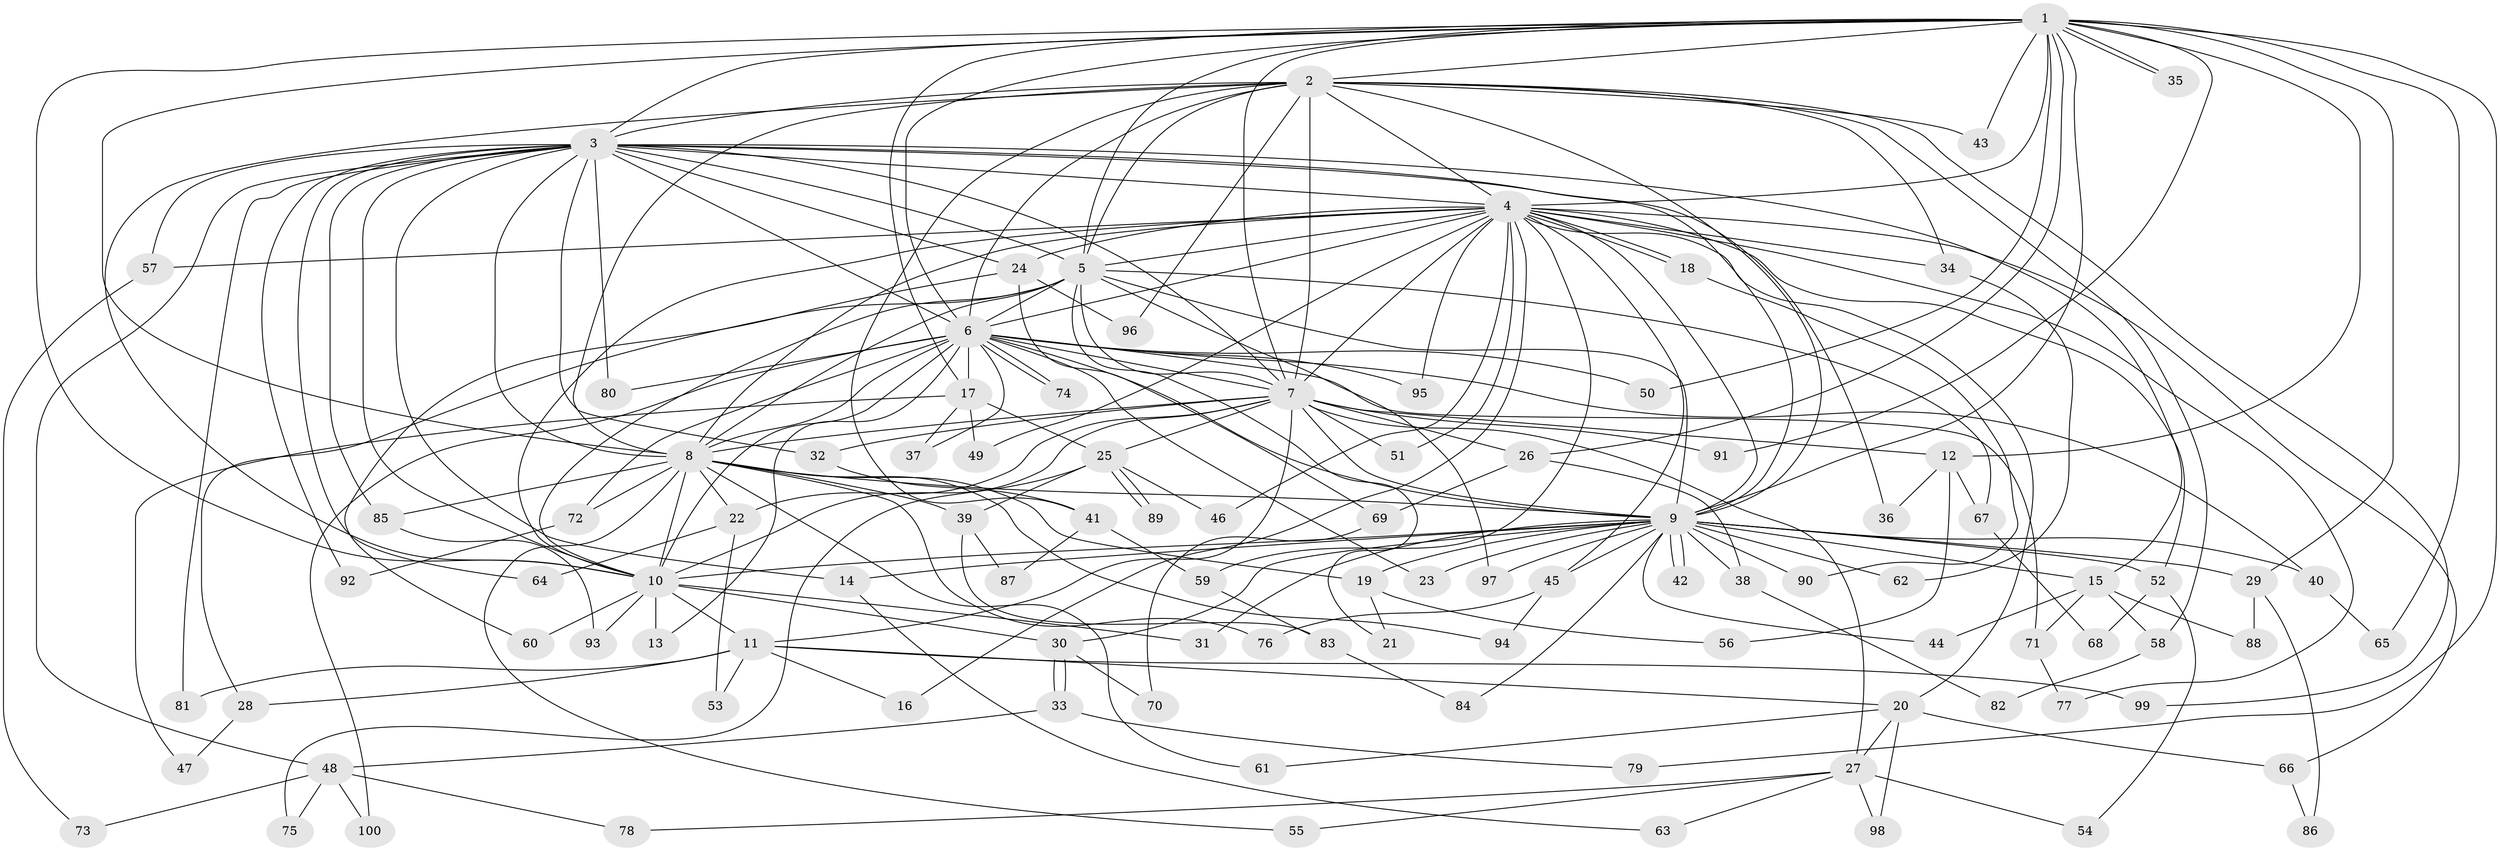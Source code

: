 // Generated by graph-tools (version 1.1) at 2025/38/02/21/25 10:38:53]
// undirected, 100 vertices, 225 edges
graph export_dot {
graph [start="1"]
  node [color=gray90,style=filled];
  1;
  2;
  3;
  4;
  5;
  6;
  7;
  8;
  9;
  10;
  11;
  12;
  13;
  14;
  15;
  16;
  17;
  18;
  19;
  20;
  21;
  22;
  23;
  24;
  25;
  26;
  27;
  28;
  29;
  30;
  31;
  32;
  33;
  34;
  35;
  36;
  37;
  38;
  39;
  40;
  41;
  42;
  43;
  44;
  45;
  46;
  47;
  48;
  49;
  50;
  51;
  52;
  53;
  54;
  55;
  56;
  57;
  58;
  59;
  60;
  61;
  62;
  63;
  64;
  65;
  66;
  67;
  68;
  69;
  70;
  71;
  72;
  73;
  74;
  75;
  76;
  77;
  78;
  79;
  80;
  81;
  82;
  83;
  84;
  85;
  86;
  87;
  88;
  89;
  90;
  91;
  92;
  93;
  94;
  95;
  96;
  97;
  98;
  99;
  100;
  1 -- 2;
  1 -- 3;
  1 -- 4;
  1 -- 5;
  1 -- 6;
  1 -- 7;
  1 -- 8;
  1 -- 9;
  1 -- 10;
  1 -- 12;
  1 -- 17;
  1 -- 26;
  1 -- 29;
  1 -- 35;
  1 -- 35;
  1 -- 43;
  1 -- 50;
  1 -- 65;
  1 -- 79;
  1 -- 91;
  2 -- 3;
  2 -- 4;
  2 -- 5;
  2 -- 6;
  2 -- 7;
  2 -- 8;
  2 -- 9;
  2 -- 10;
  2 -- 34;
  2 -- 41;
  2 -- 43;
  2 -- 58;
  2 -- 96;
  2 -- 99;
  3 -- 4;
  3 -- 5;
  3 -- 6;
  3 -- 7;
  3 -- 8;
  3 -- 9;
  3 -- 10;
  3 -- 14;
  3 -- 15;
  3 -- 24;
  3 -- 32;
  3 -- 36;
  3 -- 48;
  3 -- 57;
  3 -- 64;
  3 -- 80;
  3 -- 81;
  3 -- 85;
  3 -- 92;
  4 -- 5;
  4 -- 6;
  4 -- 7;
  4 -- 8;
  4 -- 9;
  4 -- 10;
  4 -- 16;
  4 -- 18;
  4 -- 18;
  4 -- 20;
  4 -- 24;
  4 -- 34;
  4 -- 45;
  4 -- 46;
  4 -- 49;
  4 -- 51;
  4 -- 52;
  4 -- 57;
  4 -- 59;
  4 -- 66;
  4 -- 77;
  4 -- 95;
  5 -- 6;
  5 -- 7;
  5 -- 8;
  5 -- 9;
  5 -- 10;
  5 -- 21;
  5 -- 28;
  5 -- 67;
  5 -- 97;
  6 -- 7;
  6 -- 8;
  6 -- 9;
  6 -- 10;
  6 -- 13;
  6 -- 17;
  6 -- 23;
  6 -- 37;
  6 -- 40;
  6 -- 50;
  6 -- 71;
  6 -- 72;
  6 -- 74;
  6 -- 74;
  6 -- 80;
  6 -- 95;
  6 -- 100;
  7 -- 8;
  7 -- 9;
  7 -- 10;
  7 -- 11;
  7 -- 12;
  7 -- 22;
  7 -- 25;
  7 -- 26;
  7 -- 27;
  7 -- 32;
  7 -- 51;
  7 -- 91;
  8 -- 9;
  8 -- 10;
  8 -- 19;
  8 -- 22;
  8 -- 39;
  8 -- 55;
  8 -- 61;
  8 -- 72;
  8 -- 76;
  8 -- 85;
  8 -- 94;
  9 -- 10;
  9 -- 14;
  9 -- 15;
  9 -- 19;
  9 -- 23;
  9 -- 29;
  9 -- 30;
  9 -- 31;
  9 -- 38;
  9 -- 40;
  9 -- 42;
  9 -- 42;
  9 -- 44;
  9 -- 45;
  9 -- 52;
  9 -- 62;
  9 -- 84;
  9 -- 90;
  9 -- 97;
  10 -- 11;
  10 -- 13;
  10 -- 30;
  10 -- 31;
  10 -- 60;
  10 -- 93;
  11 -- 16;
  11 -- 20;
  11 -- 28;
  11 -- 53;
  11 -- 81;
  11 -- 99;
  12 -- 36;
  12 -- 56;
  12 -- 67;
  14 -- 63;
  15 -- 44;
  15 -- 58;
  15 -- 71;
  15 -- 88;
  17 -- 25;
  17 -- 37;
  17 -- 47;
  17 -- 49;
  18 -- 90;
  19 -- 21;
  19 -- 56;
  20 -- 27;
  20 -- 61;
  20 -- 66;
  20 -- 98;
  22 -- 53;
  22 -- 64;
  24 -- 60;
  24 -- 69;
  24 -- 96;
  25 -- 39;
  25 -- 46;
  25 -- 75;
  25 -- 89;
  25 -- 89;
  26 -- 38;
  26 -- 69;
  27 -- 54;
  27 -- 55;
  27 -- 63;
  27 -- 78;
  27 -- 98;
  28 -- 47;
  29 -- 86;
  29 -- 88;
  30 -- 33;
  30 -- 33;
  30 -- 70;
  32 -- 41;
  33 -- 48;
  33 -- 79;
  34 -- 62;
  38 -- 82;
  39 -- 83;
  39 -- 87;
  40 -- 65;
  41 -- 59;
  41 -- 87;
  45 -- 76;
  45 -- 94;
  48 -- 73;
  48 -- 75;
  48 -- 78;
  48 -- 100;
  52 -- 54;
  52 -- 68;
  57 -- 73;
  58 -- 82;
  59 -- 83;
  66 -- 86;
  67 -- 68;
  69 -- 70;
  71 -- 77;
  72 -- 92;
  83 -- 84;
  85 -- 93;
}
